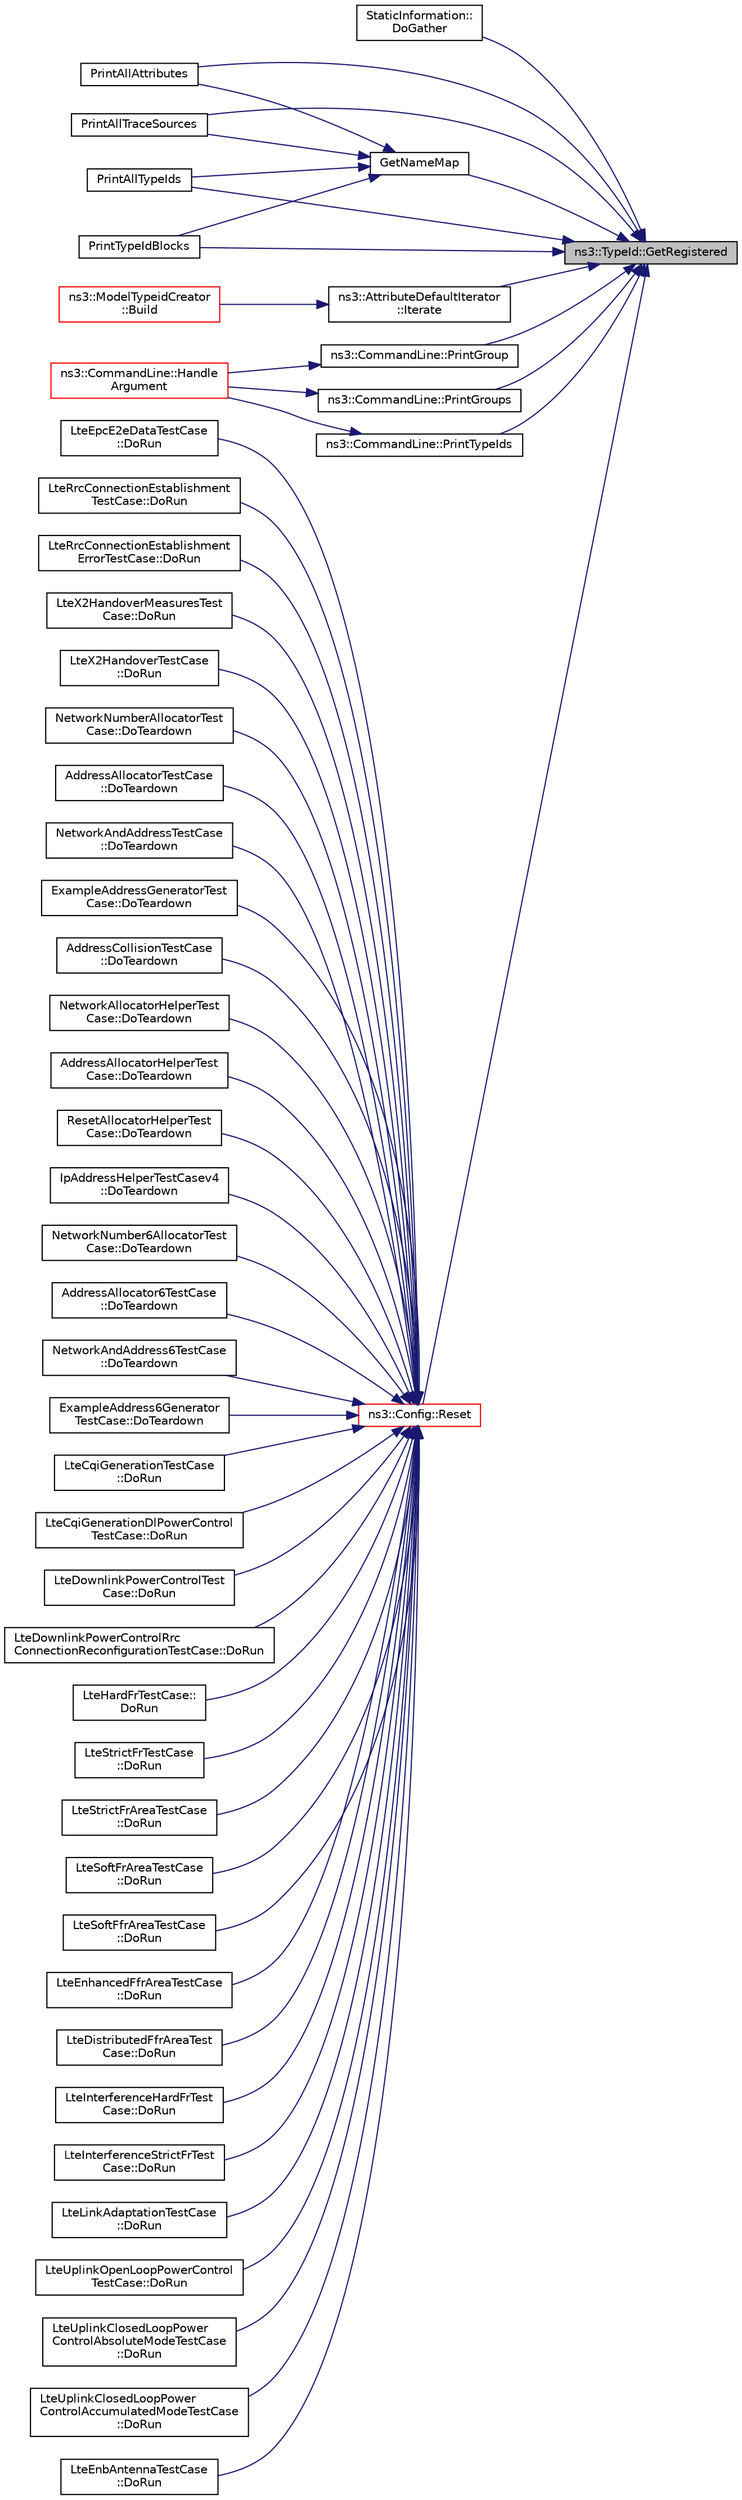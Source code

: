 digraph "ns3::TypeId::GetRegistered"
{
 // LATEX_PDF_SIZE
  edge [fontname="Helvetica",fontsize="10",labelfontname="Helvetica",labelfontsize="10"];
  node [fontname="Helvetica",fontsize="10",shape=record];
  rankdir="RL";
  Node1 [label="ns3::TypeId::GetRegistered",height=0.2,width=0.4,color="black", fillcolor="grey75", style="filled", fontcolor="black",tooltip="Get a TypeId by index."];
  Node1 -> Node2 [dir="back",color="midnightblue",fontsize="10",style="solid",fontname="Helvetica"];
  Node2 [label="StaticInformation::\lDoGather",height=0.2,width=0.4,color="black", fillcolor="white", style="filled",URL="$class_static_information.html#a069effffe5ecd58b6cc7eeb86d4eed0e",tooltip="Gather attribute, configuration path information for tid."];
  Node1 -> Node3 [dir="back",color="midnightblue",fontsize="10",style="solid",fontname="Helvetica"];
  Node3 [label="GetNameMap",height=0.2,width=0.4,color="black", fillcolor="white", style="filled",URL="$print-introspected-doxygen_8cc.html#a196946b40d2e3c6afe86088e17076d3e",tooltip="Create a map from the class names to their index in the vector of TypeId's so that the names will end..."];
  Node3 -> Node4 [dir="back",color="midnightblue",fontsize="10",style="solid",fontname="Helvetica"];
  Node4 [label="PrintAllAttributes",height=0.2,width=0.4,color="black", fillcolor="white", style="filled",URL="$print-introspected-doxygen_8cc.html#a6582b74e79d2b00f171c8e644108bc87",tooltip="Print the list of all Attributes."];
  Node3 -> Node5 [dir="back",color="midnightblue",fontsize="10",style="solid",fontname="Helvetica"];
  Node5 [label="PrintAllTraceSources",height=0.2,width=0.4,color="black", fillcolor="white", style="filled",URL="$print-introspected-doxygen_8cc.html#a23d80244adcc8de3ea7f21080a6d9bbe",tooltip="Print the list of all Trace sources."];
  Node3 -> Node6 [dir="back",color="midnightblue",fontsize="10",style="solid",fontname="Helvetica"];
  Node6 [label="PrintAllTypeIds",height=0.2,width=0.4,color="black", fillcolor="white", style="filled",URL="$print-introspected-doxygen_8cc.html#ace05c489c3a08800a0bfbadb8d4867de",tooltip="Print the list of all TypeIds."];
  Node3 -> Node7 [dir="back",color="midnightblue",fontsize="10",style="solid",fontname="Helvetica"];
  Node7 [label="PrintTypeIdBlocks",height=0.2,width=0.4,color="black", fillcolor="white", style="filled",URL="$print-introspected-doxygen_8cc.html#a62645d02d71b5d1622ccb9f16d5fa412",tooltip="Print the doxy block for each TypeId."];
  Node1 -> Node8 [dir="back",color="midnightblue",fontsize="10",style="solid",fontname="Helvetica"];
  Node8 [label="ns3::AttributeDefaultIterator\l::Iterate",height=0.2,width=0.4,color="black", fillcolor="white", style="filled",URL="$classns3_1_1_attribute_default_iterator.html#a45ad9397f93cfacce5f13b232447d251",tooltip="This function will go through all the TypeIds and get only the attributes which are explicit values (..."];
  Node8 -> Node9 [dir="back",color="midnightblue",fontsize="10",style="solid",fontname="Helvetica"];
  Node9 [label="ns3::ModelTypeidCreator\l::Build",height=0.2,width=0.4,color="red", fillcolor="white", style="filled",URL="$classns3_1_1_model_typeid_creator.html#a6555895ba2889296cf7206c5be6d63e7",tooltip="This method will iterate on typeIds having default attributes and create a model for them,..."];
  Node1 -> Node4 [dir="back",color="midnightblue",fontsize="10",style="solid",fontname="Helvetica"];
  Node1 -> Node5 [dir="back",color="midnightblue",fontsize="10",style="solid",fontname="Helvetica"];
  Node1 -> Node6 [dir="back",color="midnightblue",fontsize="10",style="solid",fontname="Helvetica"];
  Node1 -> Node11 [dir="back",color="midnightblue",fontsize="10",style="solid",fontname="Helvetica"];
  Node11 [label="ns3::CommandLine::PrintGroup",height=0.2,width=0.4,color="black", fillcolor="white", style="filled",URL="$classns3_1_1_command_line.html#a5cc51bae70149bc24ed7bd32cf12d430",tooltip="Handler for --PrintGroup: print all types belonging to a given group."];
  Node11 -> Node12 [dir="back",color="midnightblue",fontsize="10",style="solid",fontname="Helvetica"];
  Node12 [label="ns3::CommandLine::Handle\lArgument",height=0.2,width=0.4,color="red", fillcolor="white", style="filled",URL="$classns3_1_1_command_line.html#a2aeab054737fb033c45daef519a7c118",tooltip="Match name against the program or general arguments, and dispatch to the appropriate handler."];
  Node1 -> Node15 [dir="back",color="midnightblue",fontsize="10",style="solid",fontname="Helvetica"];
  Node15 [label="ns3::CommandLine::PrintGroups",height=0.2,width=0.4,color="black", fillcolor="white", style="filled",URL="$classns3_1_1_command_line.html#a1bc3099a0664f0ffa223b3d953fddff3",tooltip="Handler for --PrintGroups: print all TypeId group names."];
  Node15 -> Node12 [dir="back",color="midnightblue",fontsize="10",style="solid",fontname="Helvetica"];
  Node1 -> Node7 [dir="back",color="midnightblue",fontsize="10",style="solid",fontname="Helvetica"];
  Node1 -> Node16 [dir="back",color="midnightblue",fontsize="10",style="solid",fontname="Helvetica"];
  Node16 [label="ns3::CommandLine::PrintTypeIds",height=0.2,width=0.4,color="black", fillcolor="white", style="filled",URL="$classns3_1_1_command_line.html#a211b4fb0f07de24267ff58687d4defac",tooltip="Handler for --PrintTypeIds: print all TypeId names."];
  Node16 -> Node12 [dir="back",color="midnightblue",fontsize="10",style="solid",fontname="Helvetica"];
  Node1 -> Node17 [dir="back",color="midnightblue",fontsize="10",style="solid",fontname="Helvetica"];
  Node17 [label="ns3::Config::Reset",height=0.2,width=0.4,color="red", fillcolor="white", style="filled",URL="$group__config.html#ga2c1b65724f42f8c72276d7e7ad6df6db",tooltip="Reset the initial value of every attribute as well as the value of every global to what they were bef..."];
  Node17 -> Node18 [dir="back",color="midnightblue",fontsize="10",style="solid",fontname="Helvetica"];
  Node18 [label="LteCqiGenerationTestCase\l::DoRun",height=0.2,width=0.4,color="black", fillcolor="white", style="filled",URL="$class_lte_cqi_generation_test_case.html#a263a0f3670c23e42ed3feb7d353bdd09",tooltip="Implementation to actually run this TestCase."];
  Node17 -> Node19 [dir="back",color="midnightblue",fontsize="10",style="solid",fontname="Helvetica"];
  Node19 [label="LteCqiGenerationDlPowerControl\lTestCase::DoRun",height=0.2,width=0.4,color="black", fillcolor="white", style="filled",URL="$class_lte_cqi_generation_dl_power_control_test_case.html#a8a6ba5e52123fc8ed0deb9014a8b0591",tooltip="Implementation to actually run this TestCase."];
  Node17 -> Node20 [dir="back",color="midnightblue",fontsize="10",style="solid",fontname="Helvetica"];
  Node20 [label="LteDownlinkPowerControlTest\lCase::DoRun",height=0.2,width=0.4,color="black", fillcolor="white", style="filled",URL="$class_lte_downlink_power_control_test_case.html#a2eb1e31f7313f51061d8aa950d3f4268",tooltip="Implementation to actually run this TestCase."];
  Node17 -> Node21 [dir="back",color="midnightblue",fontsize="10",style="solid",fontname="Helvetica"];
  Node21 [label="LteDownlinkPowerControlRrc\lConnectionReconfigurationTestCase::DoRun",height=0.2,width=0.4,color="black", fillcolor="white", style="filled",URL="$class_lte_downlink_power_control_rrc_connection_reconfiguration_test_case.html#a3f7be434747a85c448ade6fc4500d552",tooltip="Implementation to actually run this TestCase."];
  Node17 -> Node22 [dir="back",color="midnightblue",fontsize="10",style="solid",fontname="Helvetica"];
  Node22 [label="LteHardFrTestCase::\lDoRun",height=0.2,width=0.4,color="black", fillcolor="white", style="filled",URL="$class_lte_hard_fr_test_case.html#a7267927f1ffb7acff88742eb33ab2e3c",tooltip="Implementation to actually run this TestCase."];
  Node17 -> Node23 [dir="back",color="midnightblue",fontsize="10",style="solid",fontname="Helvetica"];
  Node23 [label="LteStrictFrTestCase\l::DoRun",height=0.2,width=0.4,color="black", fillcolor="white", style="filled",URL="$class_lte_strict_fr_test_case.html#afd223c9e5a1d3e14a244303963e21425",tooltip="Implementation to actually run this TestCase."];
  Node17 -> Node24 [dir="back",color="midnightblue",fontsize="10",style="solid",fontname="Helvetica"];
  Node24 [label="LteStrictFrAreaTestCase\l::DoRun",height=0.2,width=0.4,color="black", fillcolor="white", style="filled",URL="$class_lte_strict_fr_area_test_case.html#a61e945e04c3b10a50c2f484198199b49",tooltip="Implementation to actually run this TestCase."];
  Node17 -> Node25 [dir="back",color="midnightblue",fontsize="10",style="solid",fontname="Helvetica"];
  Node25 [label="LteSoftFrAreaTestCase\l::DoRun",height=0.2,width=0.4,color="black", fillcolor="white", style="filled",URL="$class_lte_soft_fr_area_test_case.html#ae0df301b6c0f1a80a0145746b15a109c",tooltip="Implementation to actually run this TestCase."];
  Node17 -> Node26 [dir="back",color="midnightblue",fontsize="10",style="solid",fontname="Helvetica"];
  Node26 [label="LteSoftFfrAreaTestCase\l::DoRun",height=0.2,width=0.4,color="black", fillcolor="white", style="filled",URL="$class_lte_soft_ffr_area_test_case.html#aaf88ccad780563fc6394cd97ec9328d4",tooltip="Implementation to actually run this TestCase."];
  Node17 -> Node27 [dir="back",color="midnightblue",fontsize="10",style="solid",fontname="Helvetica"];
  Node27 [label="LteEnhancedFfrAreaTestCase\l::DoRun",height=0.2,width=0.4,color="black", fillcolor="white", style="filled",URL="$class_lte_enhanced_ffr_area_test_case.html#aa242a1923952a50df92c3e291f1ca8a6",tooltip="Implementation to actually run this TestCase."];
  Node17 -> Node28 [dir="back",color="midnightblue",fontsize="10",style="solid",fontname="Helvetica"];
  Node28 [label="LteDistributedFfrAreaTest\lCase::DoRun",height=0.2,width=0.4,color="black", fillcolor="white", style="filled",URL="$class_lte_distributed_ffr_area_test_case.html#a1a386a39f2ddc3d22b17a134b775e2b7",tooltip="Implementation to actually run this TestCase."];
  Node17 -> Node29 [dir="back",color="midnightblue",fontsize="10",style="solid",fontname="Helvetica"];
  Node29 [label="LteInterferenceHardFrTest\lCase::DoRun",height=0.2,width=0.4,color="black", fillcolor="white", style="filled",URL="$class_lte_interference_hard_fr_test_case.html#a2967abd43e38abed8a9d85d51c59937b",tooltip="Implementation to actually run this TestCase."];
  Node17 -> Node30 [dir="back",color="midnightblue",fontsize="10",style="solid",fontname="Helvetica"];
  Node30 [label="LteInterferenceStrictFrTest\lCase::DoRun",height=0.2,width=0.4,color="black", fillcolor="white", style="filled",URL="$class_lte_interference_strict_fr_test_case.html#a8c8428c04ea0f4a892f289bb8423da52",tooltip="Implementation to actually run this TestCase."];
  Node17 -> Node31 [dir="back",color="midnightblue",fontsize="10",style="solid",fontname="Helvetica"];
  Node31 [label="LteLinkAdaptationTestCase\l::DoRun",height=0.2,width=0.4,color="black", fillcolor="white", style="filled",URL="$class_lte_link_adaptation_test_case.html#a2310163be7e860827f18fce7fd100649",tooltip="Implementation to actually run this TestCase."];
  Node17 -> Node32 [dir="back",color="midnightblue",fontsize="10",style="solid",fontname="Helvetica"];
  Node32 [label="LteUplinkOpenLoopPowerControl\lTestCase::DoRun",height=0.2,width=0.4,color="black", fillcolor="white", style="filled",URL="$class_lte_uplink_open_loop_power_control_test_case.html#a1cd67f8fd6b950e1a92142dec9e4af10",tooltip="Implementation to actually run this TestCase."];
  Node17 -> Node33 [dir="back",color="midnightblue",fontsize="10",style="solid",fontname="Helvetica"];
  Node33 [label="LteUplinkClosedLoopPower\lControlAbsoluteModeTestCase\l::DoRun",height=0.2,width=0.4,color="black", fillcolor="white", style="filled",URL="$class_lte_uplink_closed_loop_power_control_absolute_mode_test_case.html#a6a3e4107566655c5cbbf946c0e68c3d0",tooltip="Implementation to actually run this TestCase."];
  Node17 -> Node34 [dir="back",color="midnightblue",fontsize="10",style="solid",fontname="Helvetica"];
  Node34 [label="LteUplinkClosedLoopPower\lControlAccumulatedModeTestCase\l::DoRun",height=0.2,width=0.4,color="black", fillcolor="white", style="filled",URL="$class_lte_uplink_closed_loop_power_control_accumulated_mode_test_case.html#aefa91ec44dabd2bed1558fce70290da9",tooltip="Implementation to actually run this TestCase."];
  Node17 -> Node35 [dir="back",color="midnightblue",fontsize="10",style="solid",fontname="Helvetica"];
  Node35 [label="LteEnbAntennaTestCase\l::DoRun",height=0.2,width=0.4,color="black", fillcolor="white", style="filled",URL="$class_lte_enb_antenna_test_case.html#a6120b567186fa3218fdaa1712399079e",tooltip="Implementation to actually run this TestCase."];
  Node17 -> Node36 [dir="back",color="midnightblue",fontsize="10",style="solid",fontname="Helvetica"];
  Node36 [label="LteEpcE2eDataTestCase\l::DoRun",height=0.2,width=0.4,color="black", fillcolor="white", style="filled",URL="$class_lte_epc_e2e_data_test_case.html#a7b55bb639cd07d8b68365444a4cea639",tooltip="Implementation to actually run this TestCase."];
  Node17 -> Node37 [dir="back",color="midnightblue",fontsize="10",style="solid",fontname="Helvetica"];
  Node37 [label="LteRrcConnectionEstablishment\lTestCase::DoRun",height=0.2,width=0.4,color="black", fillcolor="white", style="filled",URL="$class_lte_rrc_connection_establishment_test_case.html#a2c32cab9b29852f42c4ad1e7b68068b2",tooltip="Implementation to actually run this TestCase."];
  Node17 -> Node38 [dir="back",color="midnightblue",fontsize="10",style="solid",fontname="Helvetica"];
  Node38 [label="LteRrcConnectionEstablishment\lErrorTestCase::DoRun",height=0.2,width=0.4,color="black", fillcolor="white", style="filled",URL="$class_lte_rrc_connection_establishment_error_test_case.html#adaffd410f878c9af5d8d4df0db31eeee",tooltip="Implementation to actually run this TestCase."];
  Node17 -> Node39 [dir="back",color="midnightblue",fontsize="10",style="solid",fontname="Helvetica"];
  Node39 [label="LteX2HandoverMeasuresTest\lCase::DoRun",height=0.2,width=0.4,color="black", fillcolor="white", style="filled",URL="$class_lte_x2_handover_measures_test_case.html#a6aefe1e71df347688687fb5d8dd54104",tooltip="Implementation to actually run this TestCase."];
  Node17 -> Node40 [dir="back",color="midnightblue",fontsize="10",style="solid",fontname="Helvetica"];
  Node40 [label="LteX2HandoverTestCase\l::DoRun",height=0.2,width=0.4,color="black", fillcolor="white", style="filled",URL="$class_lte_x2_handover_test_case.html#a5d77d6fbe61da649203846d4617b4716",tooltip="Implementation to actually run this TestCase."];
  Node17 -> Node41 [dir="back",color="midnightblue",fontsize="10",style="solid",fontname="Helvetica"];
  Node41 [label="NetworkNumberAllocatorTest\lCase::DoTeardown",height=0.2,width=0.4,color="black", fillcolor="white", style="filled",URL="$class_network_number_allocator_test_case.html#a078c6ba36a63f866b595b1491dbf1564",tooltip="Implementation to do any local setup required for this TestCase."];
  Node17 -> Node42 [dir="back",color="midnightblue",fontsize="10",style="solid",fontname="Helvetica"];
  Node42 [label="AddressAllocatorTestCase\l::DoTeardown",height=0.2,width=0.4,color="black", fillcolor="white", style="filled",URL="$class_address_allocator_test_case.html#a32e2fc8298c4b9f42c437833ee325588",tooltip="Implementation to do any local setup required for this TestCase."];
  Node17 -> Node43 [dir="back",color="midnightblue",fontsize="10",style="solid",fontname="Helvetica"];
  Node43 [label="NetworkAndAddressTestCase\l::DoTeardown",height=0.2,width=0.4,color="black", fillcolor="white", style="filled",URL="$class_network_and_address_test_case.html#a047d961acbef00d3553530de20724ab5",tooltip="Implementation to do any local setup required for this TestCase."];
  Node17 -> Node44 [dir="back",color="midnightblue",fontsize="10",style="solid",fontname="Helvetica"];
  Node44 [label="ExampleAddressGeneratorTest\lCase::DoTeardown",height=0.2,width=0.4,color="black", fillcolor="white", style="filled",URL="$class_example_address_generator_test_case.html#a995114c4ae4f8f0e65c8be207dec527a",tooltip="Implementation to do any local setup required for this TestCase."];
  Node17 -> Node45 [dir="back",color="midnightblue",fontsize="10",style="solid",fontname="Helvetica"];
  Node45 [label="AddressCollisionTestCase\l::DoTeardown",height=0.2,width=0.4,color="black", fillcolor="white", style="filled",URL="$class_address_collision_test_case.html#acc84db24a2d44fa909ed0c8b2e3a771c",tooltip="Implementation to do any local setup required for this TestCase."];
  Node17 -> Node46 [dir="back",color="midnightblue",fontsize="10",style="solid",fontname="Helvetica"];
  Node46 [label="NetworkAllocatorHelperTest\lCase::DoTeardown",height=0.2,width=0.4,color="black", fillcolor="white", style="filled",URL="$class_network_allocator_helper_test_case.html#ab22bf9f68723e01700d0ead52e40ca2e",tooltip="Implementation to do any local setup required for this TestCase."];
  Node17 -> Node47 [dir="back",color="midnightblue",fontsize="10",style="solid",fontname="Helvetica"];
  Node47 [label="AddressAllocatorHelperTest\lCase::DoTeardown",height=0.2,width=0.4,color="black", fillcolor="white", style="filled",URL="$class_address_allocator_helper_test_case.html#a4e97fb60346508f005c2c36d696cc999",tooltip="Implementation to do any local setup required for this TestCase."];
  Node17 -> Node48 [dir="back",color="midnightblue",fontsize="10",style="solid",fontname="Helvetica"];
  Node48 [label="ResetAllocatorHelperTest\lCase::DoTeardown",height=0.2,width=0.4,color="black", fillcolor="white", style="filled",URL="$class_reset_allocator_helper_test_case.html#ab079504ad193514f345db867c2425ce2",tooltip="Implementation to do any local setup required for this TestCase."];
  Node17 -> Node49 [dir="back",color="midnightblue",fontsize="10",style="solid",fontname="Helvetica"];
  Node49 [label="IpAddressHelperTestCasev4\l::DoTeardown",height=0.2,width=0.4,color="black", fillcolor="white", style="filled",URL="$class_ip_address_helper_test_casev4.html#a4b89af9154903e73a8363629eb52f91f",tooltip="Implementation to do any local setup required for this TestCase."];
  Node17 -> Node50 [dir="back",color="midnightblue",fontsize="10",style="solid",fontname="Helvetica"];
  Node50 [label="NetworkNumber6AllocatorTest\lCase::DoTeardown",height=0.2,width=0.4,color="black", fillcolor="white", style="filled",URL="$class_network_number6_allocator_test_case.html#a848d1104abd604a9a247291215423b5a",tooltip="Implementation to do any local setup required for this TestCase."];
  Node17 -> Node51 [dir="back",color="midnightblue",fontsize="10",style="solid",fontname="Helvetica"];
  Node51 [label="AddressAllocator6TestCase\l::DoTeardown",height=0.2,width=0.4,color="black", fillcolor="white", style="filled",URL="$class_address_allocator6_test_case.html#a793c68d6b71b136720a9449eb1be3356",tooltip="Implementation to do any local setup required for this TestCase."];
  Node17 -> Node52 [dir="back",color="midnightblue",fontsize="10",style="solid",fontname="Helvetica"];
  Node52 [label="NetworkAndAddress6TestCase\l::DoTeardown",height=0.2,width=0.4,color="black", fillcolor="white", style="filled",URL="$class_network_and_address6_test_case.html#af2753127f653141345a32a25950662ed",tooltip="Implementation to do any local setup required for this TestCase."];
  Node17 -> Node53 [dir="back",color="midnightblue",fontsize="10",style="solid",fontname="Helvetica"];
  Node53 [label="ExampleAddress6Generator\lTestCase::DoTeardown",height=0.2,width=0.4,color="black", fillcolor="white", style="filled",URL="$class_example_address6_generator_test_case.html#ad4365c4cc962ca136304cc912bce31a6",tooltip="Implementation to do any local setup required for this TestCase."];
}
